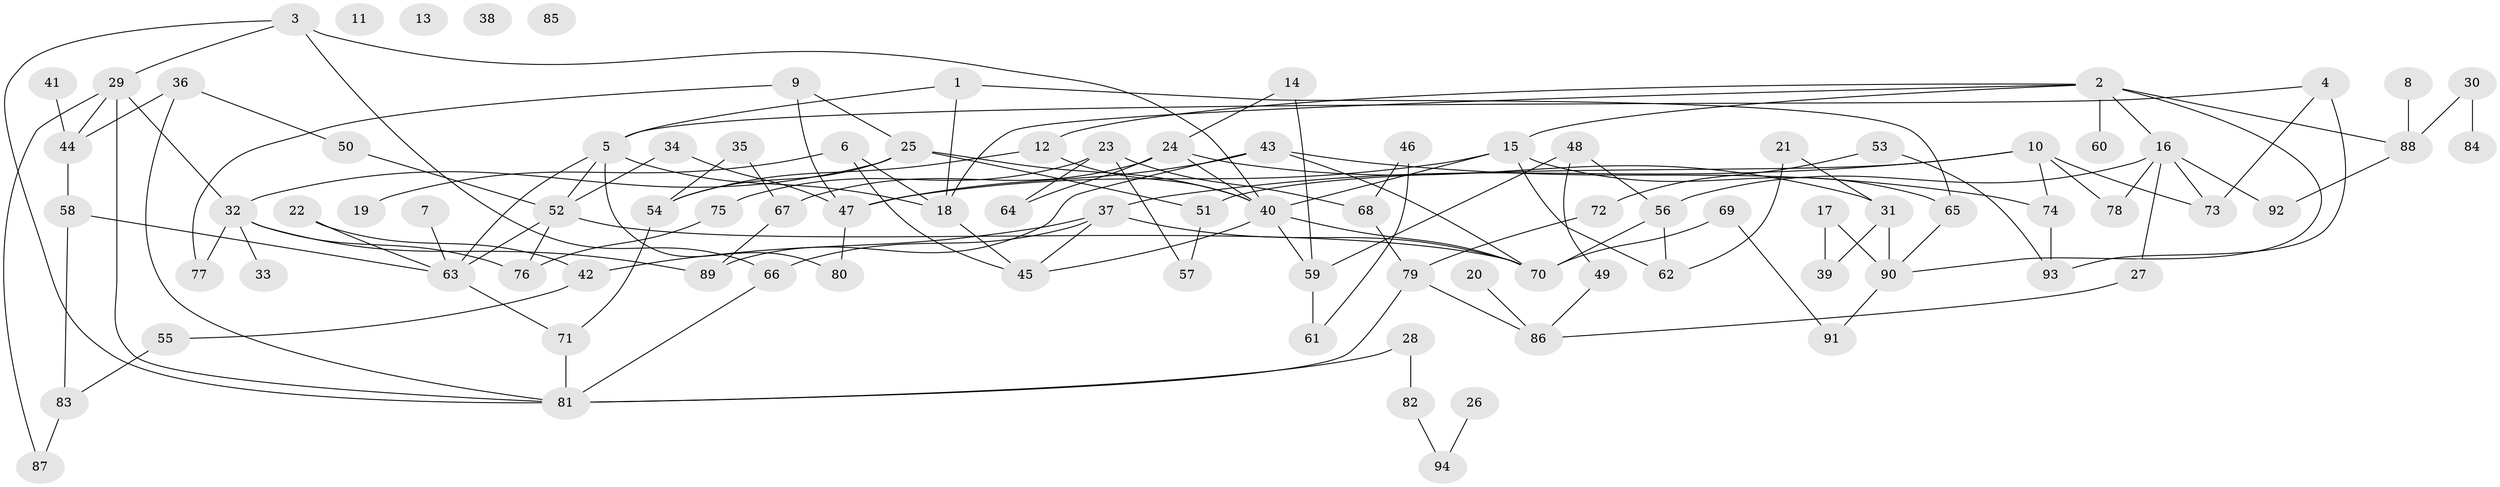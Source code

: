 // coarse degree distribution, {3: 0.203125, 11: 0.03125, 5: 0.109375, 8: 0.03125, 1: 0.125, 2: 0.234375, 0: 0.0625, 4: 0.109375, 6: 0.09375}
// Generated by graph-tools (version 1.1) at 2025/41/03/06/25 10:41:19]
// undirected, 94 vertices, 142 edges
graph export_dot {
graph [start="1"]
  node [color=gray90,style=filled];
  1;
  2;
  3;
  4;
  5;
  6;
  7;
  8;
  9;
  10;
  11;
  12;
  13;
  14;
  15;
  16;
  17;
  18;
  19;
  20;
  21;
  22;
  23;
  24;
  25;
  26;
  27;
  28;
  29;
  30;
  31;
  32;
  33;
  34;
  35;
  36;
  37;
  38;
  39;
  40;
  41;
  42;
  43;
  44;
  45;
  46;
  47;
  48;
  49;
  50;
  51;
  52;
  53;
  54;
  55;
  56;
  57;
  58;
  59;
  60;
  61;
  62;
  63;
  64;
  65;
  66;
  67;
  68;
  69;
  70;
  71;
  72;
  73;
  74;
  75;
  76;
  77;
  78;
  79;
  80;
  81;
  82;
  83;
  84;
  85;
  86;
  87;
  88;
  89;
  90;
  91;
  92;
  93;
  94;
  1 -- 5;
  1 -- 18;
  1 -- 65;
  2 -- 12;
  2 -- 15;
  2 -- 16;
  2 -- 18;
  2 -- 60;
  2 -- 88;
  2 -- 90;
  3 -- 29;
  3 -- 40;
  3 -- 66;
  3 -- 81;
  4 -- 5;
  4 -- 73;
  4 -- 93;
  5 -- 18;
  5 -- 52;
  5 -- 63;
  5 -- 80;
  6 -- 18;
  6 -- 19;
  6 -- 45;
  7 -- 63;
  8 -- 88;
  9 -- 25;
  9 -- 47;
  9 -- 77;
  10 -- 37;
  10 -- 51;
  10 -- 73;
  10 -- 74;
  10 -- 78;
  12 -- 40;
  12 -- 54;
  14 -- 24;
  14 -- 59;
  15 -- 40;
  15 -- 47;
  15 -- 62;
  15 -- 65;
  16 -- 27;
  16 -- 56;
  16 -- 73;
  16 -- 78;
  16 -- 92;
  17 -- 39;
  17 -- 90;
  18 -- 45;
  20 -- 86;
  21 -- 31;
  21 -- 62;
  22 -- 42;
  22 -- 63;
  23 -- 57;
  23 -- 64;
  23 -- 68;
  23 -- 75;
  24 -- 31;
  24 -- 40;
  24 -- 64;
  24 -- 67;
  25 -- 32;
  25 -- 40;
  25 -- 51;
  25 -- 54;
  26 -- 94;
  27 -- 86;
  28 -- 81;
  28 -- 82;
  29 -- 32;
  29 -- 44;
  29 -- 81;
  29 -- 87;
  30 -- 84;
  30 -- 88;
  31 -- 39;
  31 -- 90;
  32 -- 33;
  32 -- 76;
  32 -- 77;
  32 -- 89;
  34 -- 47;
  34 -- 52;
  35 -- 54;
  35 -- 67;
  36 -- 44;
  36 -- 50;
  36 -- 81;
  37 -- 42;
  37 -- 45;
  37 -- 66;
  37 -- 70;
  40 -- 45;
  40 -- 59;
  40 -- 70;
  41 -- 44;
  42 -- 55;
  43 -- 47;
  43 -- 70;
  43 -- 74;
  43 -- 89;
  44 -- 58;
  46 -- 61;
  46 -- 68;
  47 -- 80;
  48 -- 49;
  48 -- 56;
  48 -- 59;
  49 -- 86;
  50 -- 52;
  51 -- 57;
  52 -- 63;
  52 -- 70;
  52 -- 76;
  53 -- 72;
  53 -- 93;
  54 -- 71;
  55 -- 83;
  56 -- 62;
  56 -- 70;
  58 -- 63;
  58 -- 83;
  59 -- 61;
  63 -- 71;
  65 -- 90;
  66 -- 81;
  67 -- 89;
  68 -- 79;
  69 -- 70;
  69 -- 91;
  71 -- 81;
  72 -- 79;
  74 -- 93;
  75 -- 76;
  79 -- 81;
  79 -- 86;
  82 -- 94;
  83 -- 87;
  88 -- 92;
  90 -- 91;
}
